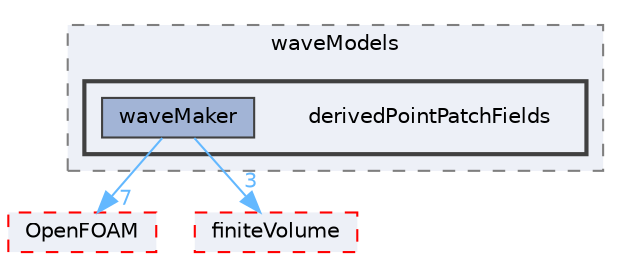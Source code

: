 digraph "src/waveModels/derivedPointPatchFields"
{
 // LATEX_PDF_SIZE
  bgcolor="transparent";
  edge [fontname=Helvetica,fontsize=10,labelfontname=Helvetica,labelfontsize=10];
  node [fontname=Helvetica,fontsize=10,shape=box,height=0.2,width=0.4];
  compound=true
  subgraph clusterdir_b9a696144f82eb1e2b4c5e6b7a09e316 {
    graph [ bgcolor="#edf0f7", pencolor="grey50", label="waveModels", fontname=Helvetica,fontsize=10 style="filled,dashed", URL="dir_b9a696144f82eb1e2b4c5e6b7a09e316.html",tooltip=""]
  subgraph clusterdir_2875ebe396610ae4f9732c4f6cbf0228 {
    graph [ bgcolor="#edf0f7", pencolor="grey25", label="", fontname=Helvetica,fontsize=10 style="filled,bold", URL="dir_2875ebe396610ae4f9732c4f6cbf0228.html",tooltip=""]
    dir_2875ebe396610ae4f9732c4f6cbf0228 [shape=plaintext, label="derivedPointPatchFields"];
  dir_19d9b6a7aab91f2d121af625d331ebc3 [label="waveMaker", fillcolor="#a2b4d6", color="grey25", style="filled", URL="dir_19d9b6a7aab91f2d121af625d331ebc3.html",tooltip=""];
  }
  }
  dir_c5473ff19b20e6ec4dfe5c310b3778a8 [label="OpenFOAM", fillcolor="#edf0f7", color="red", style="filled,dashed", URL="dir_c5473ff19b20e6ec4dfe5c310b3778a8.html",tooltip=""];
  dir_9bd15774b555cf7259a6fa18f99fe99b [label="finiteVolume", fillcolor="#edf0f7", color="red", style="filled,dashed", URL="dir_9bd15774b555cf7259a6fa18f99fe99b.html",tooltip=""];
  dir_19d9b6a7aab91f2d121af625d331ebc3->dir_9bd15774b555cf7259a6fa18f99fe99b [headlabel="3", labeldistance=1.5 headhref="dir_004377_001387.html" href="dir_004377_001387.html" color="steelblue1" fontcolor="steelblue1"];
  dir_19d9b6a7aab91f2d121af625d331ebc3->dir_c5473ff19b20e6ec4dfe5c310b3778a8 [headlabel="7", labeldistance=1.5 headhref="dir_004377_002695.html" href="dir_004377_002695.html" color="steelblue1" fontcolor="steelblue1"];
}
